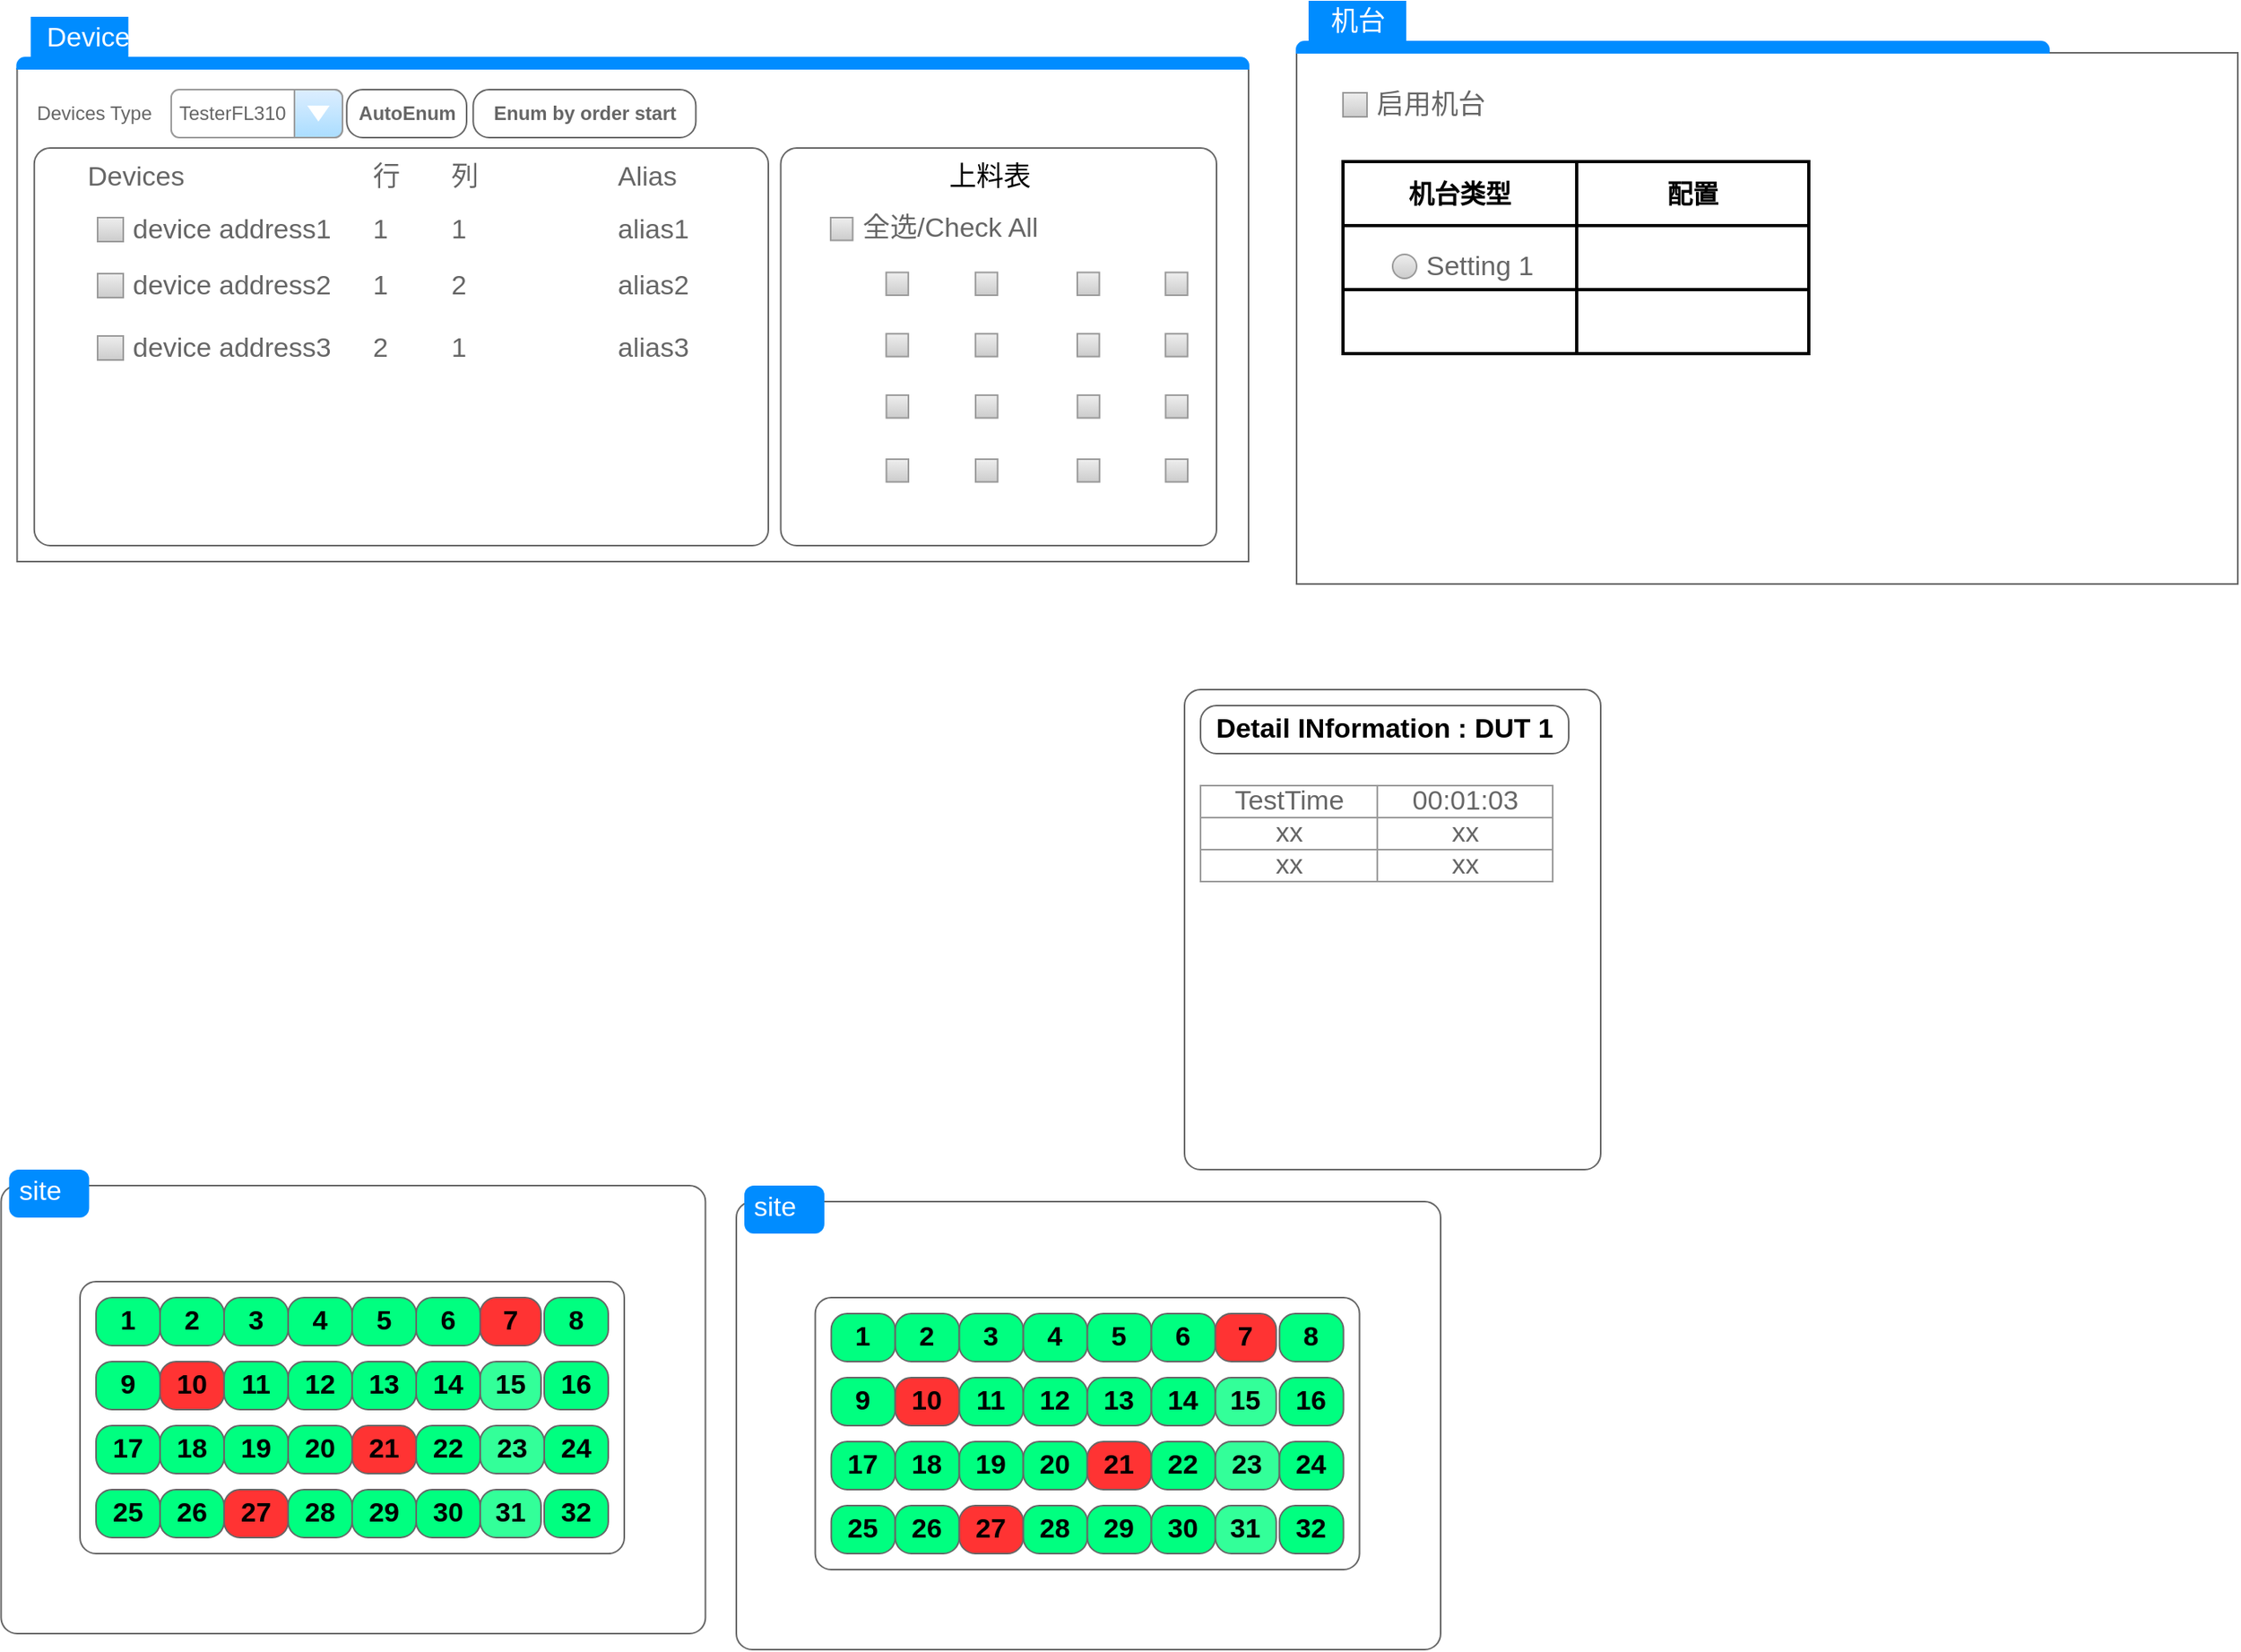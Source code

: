 <mxfile version="20.8.3" type="github">
  <diagram name="Page-1" id="2cc2dc42-3aac-f2a9-1cec-7a8b7cbee084">
    <mxGraphModel dx="1290" dy="599" grid="1" gridSize="10" guides="1" tooltips="1" connect="1" arrows="1" fold="1" page="1" pageScale="1" pageWidth="1100" pageHeight="850" background="#ffffff" math="0" shadow="0">
      <root>
        <mxCell id="0" />
        <mxCell id="1" parent="0" />
        <mxCell id="x5_-DXLLDjEPQp_z6z6p-1" value="" style="strokeWidth=1;shadow=0;dashed=0;align=center;html=1;shape=mxgraph.mockup.containers.marginRect2;rectMarginTop=32;strokeColor=#666666;gradientColor=none;fontSize=17;fontColor=#666666;container=0;" parent="1" vertex="1">
          <mxGeometry x="70.7" y="40" width="769.3" height="340" as="geometry" />
        </mxCell>
        <mxCell id="x5_-DXLLDjEPQp_z6z6p-41" value="" style="shape=mxgraph.mockup.containers.marginRect;rectMarginTop=10;strokeColor=#666666;strokeWidth=1;dashed=0;rounded=1;arcSize=5;recursiveResize=0;labelBorderColor=none;fontSize=17;fontColor=#666666;fillColor=none;movable=1;resizable=1;rotatable=1;deletable=1;editable=1;connectable=1;" parent="1" vertex="1">
          <mxGeometry x="81.4" y="111.5" width="458.6" height="258.5" as="geometry" />
        </mxCell>
        <mxCell id="x5_-DXLLDjEPQp_z6z6p-334" value="" style="shape=mxgraph.mockup.containers.marginRect;rectMarginTop=10;strokeColor=#666666;strokeWidth=1;dashed=0;rounded=1;arcSize=5;recursiveResize=0;shadow=0;fontFamily=Helvetica;fontSize=17;fontColor=#FF3333;fillColor=default;gradientColor=none;html=1;" parent="1" vertex="1">
          <mxGeometry x="800" y="450" width="260" height="310" as="geometry" />
        </mxCell>
        <mxCell id="x5_-DXLLDjEPQp_z6z6p-350" value="Detail INformation : DUT 1" style="strokeWidth=1;shadow=0;dashed=0;align=center;html=1;shape=mxgraph.mockup.buttons.button;strokeColor=#666666;fontColor=#000000;mainText=;buttonStyle=round;fontSize=17;fontStyle=1;fillColor=#FFFFFF;whiteSpace=wrap;fontFamily=Helvetica;" parent="1" vertex="1">
          <mxGeometry x="810" y="470" width="230" height="30" as="geometry" />
        </mxCell>
        <mxCell id="x5_-DXLLDjEPQp_z6z6p-357" value="" style="group" parent="1" vertex="1" connectable="0">
          <mxGeometry x="810" y="520" width="220" height="60" as="geometry" />
        </mxCell>
        <mxCell id="x5_-DXLLDjEPQp_z6z6p-343" value="" style="strokeWidth=1;shadow=0;dashed=0;align=center;html=1;shape=mxgraph.mockup.forms.rrect;rSize=0;strokeColor=#999999;fontFamily=Helvetica;fontSize=17;fontColor=#FF3333;fillColor=default;gradientColor=none;" parent="x5_-DXLLDjEPQp_z6z6p-357" vertex="1">
          <mxGeometry width="220" height="20" as="geometry" />
        </mxCell>
        <mxCell id="x5_-DXLLDjEPQp_z6z6p-344" value="TestTime" style="strokeColor=inherit;fillColor=inherit;gradientColor=inherit;strokeWidth=1;shadow=0;dashed=0;align=center;html=1;shape=mxgraph.mockup.forms.rrect;rSize=0;fontSize=17;fontColor=#666666;fontFamily=Helvetica;" parent="x5_-DXLLDjEPQp_z6z6p-343" vertex="1">
          <mxGeometry width="110.442" height="20" as="geometry" />
        </mxCell>
        <mxCell id="x5_-DXLLDjEPQp_z6z6p-347" value="00:01:03" style="strokeColor=inherit;fillColor=inherit;gradientColor=inherit;strokeWidth=1;shadow=0;dashed=0;align=center;html=1;shape=mxgraph.mockup.forms.rrect;rSize=0;fontSize=17;fontColor=#666666;fontFamily=Helvetica;" parent="x5_-DXLLDjEPQp_z6z6p-343" vertex="1">
          <mxGeometry x="110.442" width="109.558" height="20" as="geometry" />
        </mxCell>
        <mxCell id="x5_-DXLLDjEPQp_z6z6p-351" value="" style="strokeWidth=1;shadow=0;dashed=0;align=center;html=1;shape=mxgraph.mockup.forms.rrect;rSize=0;strokeColor=#999999;fontFamily=Helvetica;fontSize=17;fontColor=#FF3333;fillColor=default;gradientColor=none;" parent="x5_-DXLLDjEPQp_z6z6p-357" vertex="1">
          <mxGeometry y="20" width="220" height="20" as="geometry" />
        </mxCell>
        <mxCell id="x5_-DXLLDjEPQp_z6z6p-352" value="xx" style="strokeColor=inherit;fillColor=inherit;gradientColor=inherit;strokeWidth=1;shadow=0;dashed=0;align=center;html=1;shape=mxgraph.mockup.forms.rrect;rSize=0;fontSize=17;fontColor=#666666;fontFamily=Helvetica;" parent="x5_-DXLLDjEPQp_z6z6p-351" vertex="1">
          <mxGeometry width="110.442" height="20" as="geometry" />
        </mxCell>
        <mxCell id="x5_-DXLLDjEPQp_z6z6p-353" value="xx" style="strokeColor=inherit;fillColor=inherit;gradientColor=inherit;strokeWidth=1;shadow=0;dashed=0;align=center;html=1;shape=mxgraph.mockup.forms.rrect;rSize=0;fontSize=17;fontColor=#666666;fontFamily=Helvetica;" parent="x5_-DXLLDjEPQp_z6z6p-351" vertex="1">
          <mxGeometry x="110.442" width="109.558" height="20" as="geometry" />
        </mxCell>
        <mxCell id="x5_-DXLLDjEPQp_z6z6p-354" value="" style="strokeWidth=1;shadow=0;dashed=0;align=center;html=1;shape=mxgraph.mockup.forms.rrect;rSize=0;strokeColor=#999999;fontFamily=Helvetica;fontSize=17;fontColor=#FF3333;fillColor=default;gradientColor=none;" parent="x5_-DXLLDjEPQp_z6z6p-357" vertex="1">
          <mxGeometry y="40" width="220" height="20" as="geometry" />
        </mxCell>
        <mxCell id="x5_-DXLLDjEPQp_z6z6p-355" value="xx" style="strokeColor=inherit;fillColor=inherit;gradientColor=inherit;strokeWidth=1;shadow=0;dashed=0;align=center;html=1;shape=mxgraph.mockup.forms.rrect;rSize=0;fontSize=17;fontColor=#666666;fontFamily=Helvetica;" parent="x5_-DXLLDjEPQp_z6z6p-354" vertex="1">
          <mxGeometry width="110.442" height="20" as="geometry" />
        </mxCell>
        <mxCell id="x5_-DXLLDjEPQp_z6z6p-356" value="xx" style="strokeColor=inherit;fillColor=inherit;gradientColor=inherit;strokeWidth=1;shadow=0;dashed=0;align=center;html=1;shape=mxgraph.mockup.forms.rrect;rSize=0;fontSize=17;fontColor=#666666;fontFamily=Helvetica;" parent="x5_-DXLLDjEPQp_z6z6p-354" vertex="1">
          <mxGeometry x="110.442" width="109.558" height="20" as="geometry" />
        </mxCell>
        <mxCell id="8nzeH1m5GEqi-B2wLRtN-1" value="" style="shape=mxgraph.mockup.containers.marginRect;rectMarginTop=10;strokeColor=#666666;strokeWidth=1;dashed=0;rounded=1;arcSize=5;recursiveResize=0;shadow=0;fontFamily=Helvetica;fontSize=17;fontColor=#666666;fillColor=default;gradientColor=none;html=1;container=0;" parent="1" vertex="1">
          <mxGeometry x="60.7" y="760" width="440" height="290" as="geometry" />
        </mxCell>
        <mxCell id="8nzeH1m5GEqi-B2wLRtN-2" value="site" style="shape=rect;strokeColor=none;fillColor=#008cff;strokeWidth=1;dashed=0;rounded=1;arcSize=20;fontColor=#ffffff;fontSize=17;spacing=2;spacingTop=-2;align=left;autosize=1;spacingLeft=4;resizeWidth=0;resizeHeight=0;perimeter=none;shadow=0;fontFamily=Helvetica;html=1;" parent="1" vertex="1">
          <mxGeometry x="65.7" y="760" width="50" height="30" as="geometry" />
        </mxCell>
        <mxCell id="8nzeH1m5GEqi-B2wLRtN-71" value="" style="group" parent="1" vertex="1" connectable="0">
          <mxGeometry x="110" y="820" width="340" height="180" as="geometry" />
        </mxCell>
        <mxCell id="8nzeH1m5GEqi-B2wLRtN-14" value="" style="shape=mxgraph.mockup.containers.marginRect;rectMarginTop=10;strokeColor=#666666;strokeWidth=1;dashed=0;rounded=1;arcSize=5;recursiveResize=0;shadow=0;fontFamily=Helvetica;fontSize=17;fontColor=#666666;fillColor=default;gradientColor=none;html=1;" parent="8nzeH1m5GEqi-B2wLRtN-71" vertex="1">
          <mxGeometry width="340" height="180" as="geometry" />
        </mxCell>
        <mxCell id="8nzeH1m5GEqi-B2wLRtN-43" value="" style="group" parent="8nzeH1m5GEqi-B2wLRtN-71" vertex="1" connectable="0">
          <mxGeometry x="10" y="20" width="320" height="30" as="geometry" />
        </mxCell>
        <mxCell id="8nzeH1m5GEqi-B2wLRtN-15" value="1" style="strokeWidth=1;shadow=0;dashed=0;align=center;html=1;shape=mxgraph.mockup.buttons.button;strokeColor=#666666;fontColor=#000000;mainText=;buttonStyle=round;fontSize=17;fontStyle=1;fillColor=#00FF80;whiteSpace=wrap;fontFamily=Helvetica;" parent="8nzeH1m5GEqi-B2wLRtN-43" vertex="1">
          <mxGeometry width="40" height="30" as="geometry" />
        </mxCell>
        <mxCell id="8nzeH1m5GEqi-B2wLRtN-16" value="2" style="strokeWidth=1;shadow=0;dashed=0;align=center;html=1;shape=mxgraph.mockup.buttons.button;strokeColor=#666666;fontColor=#000000;mainText=;buttonStyle=round;fontSize=17;fontStyle=1;fillColor=#00FF80;whiteSpace=wrap;fontFamily=Helvetica;" parent="8nzeH1m5GEqi-B2wLRtN-43" vertex="1">
          <mxGeometry x="40" width="40" height="30" as="geometry" />
        </mxCell>
        <mxCell id="8nzeH1m5GEqi-B2wLRtN-17" value="3" style="strokeWidth=1;shadow=0;dashed=0;align=center;html=1;shape=mxgraph.mockup.buttons.button;strokeColor=#666666;fontColor=#000000;mainText=;buttonStyle=round;fontSize=17;fontStyle=1;fillColor=#00FF80;whiteSpace=wrap;fontFamily=Helvetica;" parent="8nzeH1m5GEqi-B2wLRtN-43" vertex="1">
          <mxGeometry x="80" width="40" height="30" as="geometry" />
        </mxCell>
        <mxCell id="8nzeH1m5GEqi-B2wLRtN-18" value="4" style="strokeWidth=1;shadow=0;dashed=0;align=center;html=1;shape=mxgraph.mockup.buttons.button;strokeColor=#666666;fontColor=#000000;mainText=;buttonStyle=round;fontSize=17;fontStyle=1;fillColor=#00FF80;whiteSpace=wrap;fontFamily=Helvetica;" parent="8nzeH1m5GEqi-B2wLRtN-43" vertex="1">
          <mxGeometry x="120" width="40" height="30" as="geometry" />
        </mxCell>
        <mxCell id="8nzeH1m5GEqi-B2wLRtN-19" value="5" style="strokeWidth=1;shadow=0;dashed=0;align=center;html=1;shape=mxgraph.mockup.buttons.button;strokeColor=#666666;fontColor=#000000;mainText=;buttonStyle=round;fontSize=17;fontStyle=1;fillColor=#00FF80;whiteSpace=wrap;fontFamily=Helvetica;" parent="8nzeH1m5GEqi-B2wLRtN-43" vertex="1">
          <mxGeometry x="160" width="40" height="30" as="geometry" />
        </mxCell>
        <mxCell id="8nzeH1m5GEqi-B2wLRtN-20" value="6" style="strokeWidth=1;shadow=0;dashed=0;align=center;html=1;shape=mxgraph.mockup.buttons.button;strokeColor=#666666;fontColor=#000000;mainText=;buttonStyle=round;fontSize=17;fontStyle=1;fillColor=#00FF80;whiteSpace=wrap;fontFamily=Helvetica;" parent="8nzeH1m5GEqi-B2wLRtN-43" vertex="1">
          <mxGeometry x="200" width="40" height="30" as="geometry" />
        </mxCell>
        <mxCell id="8nzeH1m5GEqi-B2wLRtN-21" value="7" style="strokeWidth=1;shadow=0;dashed=0;align=center;html=1;shape=mxgraph.mockup.buttons.button;strokeColor=#666666;fontColor=#000000;mainText=;buttonStyle=round;fontSize=17;fontStyle=1;fillColor=#FF3333;whiteSpace=wrap;fontFamily=Helvetica;" parent="8nzeH1m5GEqi-B2wLRtN-43" vertex="1">
          <mxGeometry x="240" width="38" height="30" as="geometry" />
        </mxCell>
        <mxCell id="8nzeH1m5GEqi-B2wLRtN-22" value="8" style="strokeWidth=1;shadow=0;dashed=0;align=center;html=1;shape=mxgraph.mockup.buttons.button;strokeColor=#666666;fontColor=#000000;mainText=;buttonStyle=round;fontSize=17;fontStyle=1;fillColor=#00FF80;whiteSpace=wrap;fontFamily=Helvetica;" parent="8nzeH1m5GEqi-B2wLRtN-43" vertex="1">
          <mxGeometry x="280" width="40" height="30" as="geometry" />
        </mxCell>
        <mxCell id="8nzeH1m5GEqi-B2wLRtN-45" value="9" style="strokeWidth=1;shadow=0;dashed=0;align=center;html=1;shape=mxgraph.mockup.buttons.button;strokeColor=#666666;fontColor=#000000;mainText=;buttonStyle=round;fontSize=17;fontStyle=1;fillColor=#00FF80;whiteSpace=wrap;fontFamily=Helvetica;container=0;" parent="8nzeH1m5GEqi-B2wLRtN-71" vertex="1">
          <mxGeometry x="10" y="60" width="40" height="30" as="geometry" />
        </mxCell>
        <mxCell id="8nzeH1m5GEqi-B2wLRtN-46" value="10" style="strokeWidth=1;shadow=0;dashed=0;align=center;html=1;shape=mxgraph.mockup.buttons.button;strokeColor=#666666;fontColor=#000000;mainText=;buttonStyle=round;fontSize=17;fontStyle=1;fillColor=#FF3333;whiteSpace=wrap;fontFamily=Helvetica;container=0;" parent="8nzeH1m5GEqi-B2wLRtN-71" vertex="1">
          <mxGeometry x="50" y="60" width="40" height="30" as="geometry" />
        </mxCell>
        <mxCell id="8nzeH1m5GEqi-B2wLRtN-47" value="11" style="strokeWidth=1;shadow=0;dashed=0;align=center;html=1;shape=mxgraph.mockup.buttons.button;strokeColor=#666666;fontColor=#000000;mainText=;buttonStyle=round;fontSize=17;fontStyle=1;fillColor=#00FF80;whiteSpace=wrap;fontFamily=Helvetica;container=0;" parent="8nzeH1m5GEqi-B2wLRtN-71" vertex="1">
          <mxGeometry x="90" y="60" width="40" height="30" as="geometry" />
        </mxCell>
        <mxCell id="8nzeH1m5GEqi-B2wLRtN-48" value="12" style="strokeWidth=1;shadow=0;dashed=0;align=center;html=1;shape=mxgraph.mockup.buttons.button;strokeColor=#666666;fontColor=#000000;mainText=;buttonStyle=round;fontSize=17;fontStyle=1;fillColor=#00FF80;whiteSpace=wrap;fontFamily=Helvetica;container=0;" parent="8nzeH1m5GEqi-B2wLRtN-71" vertex="1">
          <mxGeometry x="130" y="60" width="40" height="30" as="geometry" />
        </mxCell>
        <mxCell id="8nzeH1m5GEqi-B2wLRtN-49" value="13" style="strokeWidth=1;shadow=0;dashed=0;align=center;html=1;shape=mxgraph.mockup.buttons.button;strokeColor=#666666;fontColor=#000000;mainText=;buttonStyle=round;fontSize=17;fontStyle=1;fillColor=#00FF80;whiteSpace=wrap;fontFamily=Helvetica;container=0;" parent="8nzeH1m5GEqi-B2wLRtN-71" vertex="1">
          <mxGeometry x="170" y="60" width="40" height="30" as="geometry" />
        </mxCell>
        <mxCell id="8nzeH1m5GEqi-B2wLRtN-50" value="14" style="strokeWidth=1;shadow=0;dashed=0;align=center;html=1;shape=mxgraph.mockup.buttons.button;strokeColor=#666666;fontColor=#000000;mainText=;buttonStyle=round;fontSize=17;fontStyle=1;fillColor=#00FF80;whiteSpace=wrap;fontFamily=Helvetica;container=0;" parent="8nzeH1m5GEqi-B2wLRtN-71" vertex="1">
          <mxGeometry x="210" y="60" width="40" height="30" as="geometry" />
        </mxCell>
        <mxCell id="8nzeH1m5GEqi-B2wLRtN-51" value="15" style="strokeWidth=1;shadow=0;dashed=0;align=center;html=1;shape=mxgraph.mockup.buttons.button;strokeColor=#666666;fontColor=#000000;mainText=;buttonStyle=round;fontSize=17;fontStyle=1;fillColor=#33FF99;whiteSpace=wrap;fontFamily=Helvetica;container=0;" parent="8nzeH1m5GEqi-B2wLRtN-71" vertex="1">
          <mxGeometry x="250" y="60" width="38" height="30" as="geometry" />
        </mxCell>
        <mxCell id="8nzeH1m5GEqi-B2wLRtN-52" value="16" style="strokeWidth=1;shadow=0;dashed=0;align=center;html=1;shape=mxgraph.mockup.buttons.button;strokeColor=#666666;fontColor=#000000;mainText=;buttonStyle=round;fontSize=17;fontStyle=1;fillColor=#00FF80;whiteSpace=wrap;fontFamily=Helvetica;container=0;" parent="8nzeH1m5GEqi-B2wLRtN-71" vertex="1">
          <mxGeometry x="290" y="60" width="40" height="30" as="geometry" />
        </mxCell>
        <mxCell id="8nzeH1m5GEqi-B2wLRtN-54" value="17" style="strokeWidth=1;shadow=0;dashed=0;align=center;html=1;shape=mxgraph.mockup.buttons.button;strokeColor=#666666;fontColor=#000000;mainText=;buttonStyle=round;fontSize=17;fontStyle=1;fillColor=#00FF80;whiteSpace=wrap;fontFamily=Helvetica;container=0;" parent="8nzeH1m5GEqi-B2wLRtN-71" vertex="1">
          <mxGeometry x="10" y="100" width="40" height="30" as="geometry" />
        </mxCell>
        <mxCell id="8nzeH1m5GEqi-B2wLRtN-55" value="18" style="strokeWidth=1;shadow=0;dashed=0;align=center;html=1;shape=mxgraph.mockup.buttons.button;strokeColor=#666666;fontColor=#000000;mainText=;buttonStyle=round;fontSize=17;fontStyle=1;fillColor=#00FF80;whiteSpace=wrap;fontFamily=Helvetica;container=0;" parent="8nzeH1m5GEqi-B2wLRtN-71" vertex="1">
          <mxGeometry x="50" y="100" width="40" height="30" as="geometry" />
        </mxCell>
        <mxCell id="8nzeH1m5GEqi-B2wLRtN-56" value="19" style="strokeWidth=1;shadow=0;dashed=0;align=center;html=1;shape=mxgraph.mockup.buttons.button;strokeColor=#666666;fontColor=#000000;mainText=;buttonStyle=round;fontSize=17;fontStyle=1;fillColor=#00FF80;whiteSpace=wrap;fontFamily=Helvetica;container=0;" parent="8nzeH1m5GEqi-B2wLRtN-71" vertex="1">
          <mxGeometry x="90" y="100" width="40" height="30" as="geometry" />
        </mxCell>
        <mxCell id="8nzeH1m5GEqi-B2wLRtN-57" value="20" style="strokeWidth=1;shadow=0;dashed=0;align=center;html=1;shape=mxgraph.mockup.buttons.button;strokeColor=#666666;fontColor=#000000;mainText=;buttonStyle=round;fontSize=17;fontStyle=1;fillColor=#00FF80;whiteSpace=wrap;fontFamily=Helvetica;container=0;" parent="8nzeH1m5GEqi-B2wLRtN-71" vertex="1">
          <mxGeometry x="130" y="100" width="40" height="30" as="geometry" />
        </mxCell>
        <mxCell id="8nzeH1m5GEqi-B2wLRtN-58" value="21" style="strokeWidth=1;shadow=0;dashed=0;align=center;html=1;shape=mxgraph.mockup.buttons.button;strokeColor=#666666;fontColor=#000000;mainText=;buttonStyle=round;fontSize=17;fontStyle=1;fillColor=#FF3333;whiteSpace=wrap;fontFamily=Helvetica;container=0;" parent="8nzeH1m5GEqi-B2wLRtN-71" vertex="1">
          <mxGeometry x="170" y="100" width="40" height="30" as="geometry" />
        </mxCell>
        <mxCell id="8nzeH1m5GEqi-B2wLRtN-59" value="22" style="strokeWidth=1;shadow=0;dashed=0;align=center;html=1;shape=mxgraph.mockup.buttons.button;strokeColor=#666666;fontColor=#000000;mainText=;buttonStyle=round;fontSize=17;fontStyle=1;fillColor=#00FF80;whiteSpace=wrap;fontFamily=Helvetica;container=0;" parent="8nzeH1m5GEqi-B2wLRtN-71" vertex="1">
          <mxGeometry x="210" y="100" width="40" height="30" as="geometry" />
        </mxCell>
        <mxCell id="8nzeH1m5GEqi-B2wLRtN-60" value="23" style="strokeWidth=1;shadow=0;dashed=0;align=center;html=1;shape=mxgraph.mockup.buttons.button;strokeColor=#666666;fontColor=#000000;mainText=;buttonStyle=round;fontSize=17;fontStyle=1;fillColor=#33FF99;whiteSpace=wrap;fontFamily=Helvetica;container=0;" parent="8nzeH1m5GEqi-B2wLRtN-71" vertex="1">
          <mxGeometry x="250" y="100" width="40" height="30" as="geometry" />
        </mxCell>
        <mxCell id="8nzeH1m5GEqi-B2wLRtN-61" value="24" style="strokeWidth=1;shadow=0;dashed=0;align=center;html=1;shape=mxgraph.mockup.buttons.button;strokeColor=#666666;fontColor=#000000;mainText=;buttonStyle=round;fontSize=17;fontStyle=1;fillColor=#00FF80;whiteSpace=wrap;fontFamily=Helvetica;container=0;" parent="8nzeH1m5GEqi-B2wLRtN-71" vertex="1">
          <mxGeometry x="290" y="100" width="40" height="30" as="geometry" />
        </mxCell>
        <mxCell id="8nzeH1m5GEqi-B2wLRtN-63" value="25" style="strokeWidth=1;shadow=0;dashed=0;align=center;html=1;shape=mxgraph.mockup.buttons.button;strokeColor=#666666;fontColor=#000000;mainText=;buttonStyle=round;fontSize=17;fontStyle=1;fillColor=#00FF80;whiteSpace=wrap;fontFamily=Helvetica;container=0;" parent="8nzeH1m5GEqi-B2wLRtN-71" vertex="1">
          <mxGeometry x="10" y="140" width="40" height="30" as="geometry" />
        </mxCell>
        <mxCell id="8nzeH1m5GEqi-B2wLRtN-64" value="26" style="strokeWidth=1;shadow=0;dashed=0;align=center;html=1;shape=mxgraph.mockup.buttons.button;strokeColor=#666666;fontColor=#000000;mainText=;buttonStyle=round;fontSize=17;fontStyle=1;fillColor=#00FF80;whiteSpace=wrap;fontFamily=Helvetica;container=0;" parent="8nzeH1m5GEqi-B2wLRtN-71" vertex="1">
          <mxGeometry x="50" y="140" width="40" height="30" as="geometry" />
        </mxCell>
        <mxCell id="8nzeH1m5GEqi-B2wLRtN-65" value="27" style="strokeWidth=1;shadow=0;dashed=0;align=center;html=1;shape=mxgraph.mockup.buttons.button;strokeColor=#666666;fontColor=#000000;mainText=;buttonStyle=round;fontSize=17;fontStyle=1;fillColor=#FF3333;whiteSpace=wrap;fontFamily=Helvetica;container=0;" parent="8nzeH1m5GEqi-B2wLRtN-71" vertex="1">
          <mxGeometry x="90" y="140" width="40" height="30" as="geometry" />
        </mxCell>
        <mxCell id="8nzeH1m5GEqi-B2wLRtN-66" value="28" style="strokeWidth=1;shadow=0;dashed=0;align=center;html=1;shape=mxgraph.mockup.buttons.button;strokeColor=#666666;fontColor=#000000;mainText=;buttonStyle=round;fontSize=17;fontStyle=1;fillColor=#00FF80;whiteSpace=wrap;fontFamily=Helvetica;container=0;" parent="8nzeH1m5GEqi-B2wLRtN-71" vertex="1">
          <mxGeometry x="130" y="140" width="40" height="30" as="geometry" />
        </mxCell>
        <mxCell id="8nzeH1m5GEqi-B2wLRtN-67" value="29" style="strokeWidth=1;shadow=0;dashed=0;align=center;html=1;shape=mxgraph.mockup.buttons.button;strokeColor=#666666;fontColor=#000000;mainText=;buttonStyle=round;fontSize=17;fontStyle=1;fillColor=#00FF80;whiteSpace=wrap;fontFamily=Helvetica;container=0;" parent="8nzeH1m5GEqi-B2wLRtN-71" vertex="1">
          <mxGeometry x="170" y="140" width="40" height="30" as="geometry" />
        </mxCell>
        <mxCell id="8nzeH1m5GEqi-B2wLRtN-68" value="30" style="strokeWidth=1;shadow=0;dashed=0;align=center;html=1;shape=mxgraph.mockup.buttons.button;strokeColor=#666666;fontColor=#000000;mainText=;buttonStyle=round;fontSize=17;fontStyle=1;fillColor=#00FF80;whiteSpace=wrap;fontFamily=Helvetica;container=0;" parent="8nzeH1m5GEqi-B2wLRtN-71" vertex="1">
          <mxGeometry x="210" y="140" width="40" height="30" as="geometry" />
        </mxCell>
        <mxCell id="8nzeH1m5GEqi-B2wLRtN-69" value="31" style="strokeWidth=1;shadow=0;dashed=0;align=center;html=1;shape=mxgraph.mockup.buttons.button;strokeColor=#666666;fontColor=#000000;mainText=;buttonStyle=round;fontSize=17;fontStyle=1;fillColor=#33FF99;whiteSpace=wrap;fontFamily=Helvetica;container=0;" parent="8nzeH1m5GEqi-B2wLRtN-71" vertex="1">
          <mxGeometry x="250" y="140" width="38" height="30" as="geometry" />
        </mxCell>
        <mxCell id="8nzeH1m5GEqi-B2wLRtN-70" value="32" style="strokeWidth=1;shadow=0;dashed=0;align=center;html=1;shape=mxgraph.mockup.buttons.button;strokeColor=#666666;fontColor=#000000;mainText=;buttonStyle=round;fontSize=17;fontStyle=1;fillColor=#00FF80;whiteSpace=wrap;fontFamily=Helvetica;container=0;" parent="8nzeH1m5GEqi-B2wLRtN-71" vertex="1">
          <mxGeometry x="290" y="140" width="40" height="30" as="geometry" />
        </mxCell>
        <mxCell id="x5_-DXLLDjEPQp_z6z6p-68" value="全选/Check All" style="strokeWidth=1;shadow=0;dashed=0;align=center;html=1;shape=mxgraph.mockup.forms.rrect;rSize=0;fillColor=#eeeeee;strokeColor=#999999;gradientColor=#cccccc;align=left;spacingLeft=4;fontSize=17;fontColor=#666666;labelPosition=right;fontFamily=Helvetica;" parent="1" vertex="1">
          <mxGeometry x="578.935" y="165" width="13.774" height="14.25" as="geometry" />
        </mxCell>
        <mxCell id="x5_-DXLLDjEPQp_z6z6p-3" value="Devices" style="strokeWidth=1;shadow=0;dashed=0;align=center;html=1;shape=mxgraph.mockup.containers.rrect;rSize=0;fontSize=17;fontColor=#ffffff;strokeColor=#008cff;fillColor=#008cff;" parent="1" vertex="1">
          <mxGeometry x="79.7" y="40" width="60" height="25" as="geometry">
            <mxPoint x="9" as="offset" />
          </mxGeometry>
        </mxCell>
        <mxCell id="x5_-DXLLDjEPQp_z6z6p-5" value="" style="strokeWidth=1;shadow=0;dashed=0;align=center;html=1;shape=mxgraph.mockup.containers.topButton;rSize=5;strokeColor=#008cff;fillColor=#008cff;gradientColor=none;resizeWidth=1;movable=0;deletable=1;" parent="1" vertex="1">
          <mxGeometry x="70.7" y="65" width="769.3" height="7" as="geometry">
            <mxPoint y="25" as="offset" />
          </mxGeometry>
        </mxCell>
        <mxCell id="x5_-DXLLDjEPQp_z6z6p-13" value="device address1" style="strokeWidth=1;shadow=0;dashed=0;align=center;html=1;shape=mxgraph.mockup.forms.rrect;rSize=0;fillColor=#eeeeee;strokeColor=#999999;gradientColor=#cccccc;align=left;spacingLeft=4;fontSize=17;fontColor=#666666;labelPosition=right;" parent="1" vertex="1">
          <mxGeometry x="120.974" y="165" width="16.045" height="15" as="geometry" />
        </mxCell>
        <mxCell id="x5_-DXLLDjEPQp_z6z6p-24" value="Devices" style="text;html=1;strokeColor=none;fillColor=none;align=center;verticalAlign=middle;whiteSpace=wrap;rounded=0;labelBorderColor=none;fontSize=17;fontColor=#666666;" parent="1" vertex="1">
          <mxGeometry x="113.486" y="125" width="64.179" height="30" as="geometry" />
        </mxCell>
        <mxCell id="x5_-DXLLDjEPQp_z6z6p-25" value="Alias" style="text;html=1;strokeColor=none;fillColor=none;align=left;verticalAlign=middle;rounded=0;fontSize=17;fontColor=#666666;" parent="1" vertex="1">
          <mxGeometry x="443.904" y="125" width="64.179" height="30" as="geometry" />
        </mxCell>
        <mxCell id="x5_-DXLLDjEPQp_z6z6p-26" value="alias1" style="text;html=1;strokeColor=none;fillColor=none;align=left;verticalAlign=middle;rounded=0;fontSize=17;fontColor=#666666;" parent="1" vertex="1">
          <mxGeometry x="443.904" y="157.5" width="64.179" height="30" as="geometry" />
        </mxCell>
        <mxCell id="x5_-DXLLDjEPQp_z6z6p-27" value="device address2" style="strokeWidth=1;shadow=0;dashed=0;align=center;html=1;shape=mxgraph.mockup.forms.rrect;rSize=0;fillColor=#eeeeee;strokeColor=#999999;gradientColor=#cccccc;align=left;spacingLeft=4;fontSize=17;fontColor=#666666;labelPosition=right;" parent="1" vertex="1">
          <mxGeometry x="120.974" y="200" width="16.045" height="15" as="geometry" />
        </mxCell>
        <mxCell id="x5_-DXLLDjEPQp_z6z6p-28" value="alias2" style="text;html=1;strokeColor=none;fillColor=none;align=left;verticalAlign=middle;rounded=0;fontSize=17;fontColor=#666666;" parent="1" vertex="1">
          <mxGeometry x="443.904" y="192.5" width="64.179" height="30" as="geometry" />
        </mxCell>
        <mxCell id="x5_-DXLLDjEPQp_z6z6p-29" value="device address3" style="strokeWidth=1;shadow=0;dashed=0;align=center;html=1;shape=mxgraph.mockup.forms.rrect;rSize=0;fillColor=#eeeeee;strokeColor=#999999;gradientColor=#cccccc;align=left;spacingLeft=4;fontSize=17;fontColor=#666666;labelPosition=right;" parent="1" vertex="1">
          <mxGeometry x="120.974" y="239" width="16.045" height="15" as="geometry" />
        </mxCell>
        <mxCell id="x5_-DXLLDjEPQp_z6z6p-30" value="alias3" style="text;html=1;strokeColor=none;fillColor=none;align=left;verticalAlign=middle;rounded=0;fontSize=17;fontColor=#666666;" parent="1" vertex="1">
          <mxGeometry x="443.904" y="231.5" width="64.179" height="30" as="geometry" />
        </mxCell>
        <mxCell id="x5_-DXLLDjEPQp_z6z6p-43" value="TesterFL310" style="strokeWidth=1;shadow=0;dashed=0;align=center;html=1;shape=mxgraph.mockup.forms.comboBox;strokeColor=#999999;fillColor=#ddeeff;align=left;fillColor2=#aaddff;mainText=;fontColor=#666666;fontSize=12;spacingLeft=3;labelBorderColor=none;" parent="1" vertex="1">
          <mxGeometry x="166.969" y="85" width="106.965" height="30" as="geometry" />
        </mxCell>
        <mxCell id="x5_-DXLLDjEPQp_z6z6p-44" value="AutoEnum" style="strokeWidth=1;shadow=0;dashed=0;align=center;html=1;shape=mxgraph.mockup.buttons.button;strokeColor=#666666;fontColor=#666666;mainText=;buttonStyle=round;fontSize=12;fontStyle=1;fillColor=#FFFFFF;whiteSpace=wrap;labelBorderColor=none;" parent="1" vertex="1">
          <mxGeometry x="276.63" y="85" width="74.876" height="30" as="geometry" />
        </mxCell>
        <mxCell id="x5_-DXLLDjEPQp_z6z6p-46" value="Enum by order start" style="strokeWidth=1;shadow=0;dashed=0;align=center;html=1;shape=mxgraph.mockup.buttons.button;strokeColor=#666666;fontColor=#666666;mainText=;buttonStyle=round;fontSize=12;fontStyle=1;fillColor=#FFFFFF;whiteSpace=wrap;labelBorderColor=none;" parent="1" vertex="1">
          <mxGeometry x="355.645" y="85" width="139.055" height="30" as="geometry" />
        </mxCell>
        <mxCell id="x5_-DXLLDjEPQp_z6z6p-39" value="Devices Type" style="text;html=1;strokeColor=none;fillColor=none;align=center;verticalAlign=middle;whiteSpace=wrap;rounded=0;labelBorderColor=none;fontSize=12;fontColor=#666666;" parent="1" vertex="1">
          <mxGeometry x="60.003" y="85" width="117.662" height="30" as="geometry" />
        </mxCell>
        <mxCell id="8nzeH1m5GEqi-B2wLRtN-76" value="" style="shape=mxgraph.mockup.containers.marginRect;rectMarginTop=10;strokeColor=#666666;strokeWidth=1;dashed=0;rounded=1;arcSize=5;recursiveResize=0;labelBorderColor=none;fontSize=17;fontColor=#666666;fillColor=none;" parent="1" vertex="1">
          <mxGeometry x="547.75" y="111.5" width="272.25" height="258.5" as="geometry" />
        </mxCell>
        <mxCell id="8nzeH1m5GEqi-B2wLRtN-78" value="上料表" style="text;html=1;align=center;verticalAlign=middle;resizable=0;points=[];autosize=1;strokeColor=none;fillColor=none;fontSize=17;" parent="1" vertex="1">
          <mxGeometry x="643" y="125" width="70" height="30" as="geometry" />
        </mxCell>
        <mxCell id="8nzeH1m5GEqi-B2wLRtN-80" value="" style="group" parent="1" vertex="1" connectable="0">
          <mxGeometry x="613.633" y="237.6" width="188.241" height="14.25" as="geometry" />
        </mxCell>
        <mxCell id="8nzeH1m5GEqi-B2wLRtN-81" value="" style="strokeWidth=1;shadow=0;dashed=0;align=center;html=1;shape=mxgraph.mockup.forms.rrect;rSize=0;fillColor=#eeeeee;strokeColor=#999999;gradientColor=#cccccc;align=left;spacingLeft=4;fontSize=17;fontColor=#666666;labelPosition=right;fontFamily=Helvetica;" parent="8nzeH1m5GEqi-B2wLRtN-80" vertex="1">
          <mxGeometry width="13.774" height="14.25" as="geometry" />
        </mxCell>
        <mxCell id="8nzeH1m5GEqi-B2wLRtN-82" value="" style="strokeWidth=1;shadow=0;dashed=0;align=center;html=1;shape=mxgraph.mockup.forms.rrect;rSize=0;fillColor=#eeeeee;strokeColor=#999999;gradientColor=#cccccc;align=left;spacingLeft=4;fontSize=17;fontColor=#666666;labelPosition=right;fontFamily=Helvetica;" parent="8nzeH1m5GEqi-B2wLRtN-80" vertex="1">
          <mxGeometry x="55.738" width="13.774" height="14.25" as="geometry" />
        </mxCell>
        <mxCell id="8nzeH1m5GEqi-B2wLRtN-83" value="" style="strokeWidth=1;shadow=0;dashed=0;align=center;html=1;shape=mxgraph.mockup.forms.rrect;rSize=0;fillColor=#eeeeee;strokeColor=#999999;gradientColor=#cccccc;align=left;spacingLeft=4;fontSize=17;fontColor=#666666;labelPosition=right;fontFamily=Helvetica;" parent="8nzeH1m5GEqi-B2wLRtN-80" vertex="1">
          <mxGeometry x="119.373" width="13.774" height="14.25" as="geometry" />
        </mxCell>
        <mxCell id="8nzeH1m5GEqi-B2wLRtN-84" value="" style="strokeWidth=1;shadow=0;dashed=0;align=center;html=1;shape=mxgraph.mockup.forms.rrect;rSize=0;fillColor=#eeeeee;strokeColor=#999999;gradientColor=#cccccc;align=left;spacingLeft=4;fontSize=17;fontColor=#666666;labelPosition=right;fontFamily=Helvetica;" parent="8nzeH1m5GEqi-B2wLRtN-80" vertex="1">
          <mxGeometry x="174.468" width="13.774" height="14.25" as="geometry" />
        </mxCell>
        <mxCell id="8nzeH1m5GEqi-B2wLRtN-85" value="" style="group" parent="1" vertex="1" connectable="0">
          <mxGeometry x="613.743" y="275.97" width="188.241" height="14.25" as="geometry" />
        </mxCell>
        <mxCell id="8nzeH1m5GEqi-B2wLRtN-86" value="" style="strokeWidth=1;shadow=0;dashed=0;align=center;html=1;shape=mxgraph.mockup.forms.rrect;rSize=0;fillColor=#eeeeee;strokeColor=#999999;gradientColor=#cccccc;align=left;spacingLeft=4;fontSize=17;fontColor=#666666;labelPosition=right;fontFamily=Helvetica;" parent="8nzeH1m5GEqi-B2wLRtN-85" vertex="1">
          <mxGeometry width="13.774" height="14.25" as="geometry" />
        </mxCell>
        <mxCell id="8nzeH1m5GEqi-B2wLRtN-87" value="" style="strokeWidth=1;shadow=0;dashed=0;align=center;html=1;shape=mxgraph.mockup.forms.rrect;rSize=0;fillColor=#eeeeee;strokeColor=#999999;gradientColor=#cccccc;align=left;spacingLeft=4;fontSize=17;fontColor=#666666;labelPosition=right;fontFamily=Helvetica;" parent="8nzeH1m5GEqi-B2wLRtN-85" vertex="1">
          <mxGeometry x="55.738" width="13.774" height="14.25" as="geometry" />
        </mxCell>
        <mxCell id="8nzeH1m5GEqi-B2wLRtN-88" value="" style="strokeWidth=1;shadow=0;dashed=0;align=center;html=1;shape=mxgraph.mockup.forms.rrect;rSize=0;fillColor=#eeeeee;strokeColor=#999999;gradientColor=#cccccc;align=left;spacingLeft=4;fontSize=17;fontColor=#666666;labelPosition=right;fontFamily=Helvetica;" parent="8nzeH1m5GEqi-B2wLRtN-85" vertex="1">
          <mxGeometry x="119.373" width="13.774" height="14.25" as="geometry" />
        </mxCell>
        <mxCell id="8nzeH1m5GEqi-B2wLRtN-89" value="" style="strokeWidth=1;shadow=0;dashed=0;align=center;html=1;shape=mxgraph.mockup.forms.rrect;rSize=0;fillColor=#eeeeee;strokeColor=#999999;gradientColor=#cccccc;align=left;spacingLeft=4;fontSize=17;fontColor=#666666;labelPosition=right;fontFamily=Helvetica;" parent="8nzeH1m5GEqi-B2wLRtN-85" vertex="1">
          <mxGeometry x="174.468" width="13.774" height="14.25" as="geometry" />
        </mxCell>
        <mxCell id="8nzeH1m5GEqi-B2wLRtN-90" value="" style="group" parent="1" vertex="1" connectable="0">
          <mxGeometry x="613.743" y="315.97" width="188.241" height="14.25" as="geometry" />
        </mxCell>
        <mxCell id="8nzeH1m5GEqi-B2wLRtN-91" value="" style="strokeWidth=1;shadow=0;dashed=0;align=center;html=1;shape=mxgraph.mockup.forms.rrect;rSize=0;fillColor=#eeeeee;strokeColor=#999999;gradientColor=#cccccc;align=left;spacingLeft=4;fontSize=17;fontColor=#666666;labelPosition=right;fontFamily=Helvetica;" parent="8nzeH1m5GEqi-B2wLRtN-90" vertex="1">
          <mxGeometry width="13.774" height="14.25" as="geometry" />
        </mxCell>
        <mxCell id="8nzeH1m5GEqi-B2wLRtN-92" value="" style="strokeWidth=1;shadow=0;dashed=0;align=center;html=1;shape=mxgraph.mockup.forms.rrect;rSize=0;fillColor=#eeeeee;strokeColor=#999999;gradientColor=#cccccc;align=left;spacingLeft=4;fontSize=17;fontColor=#666666;labelPosition=right;fontFamily=Helvetica;" parent="8nzeH1m5GEqi-B2wLRtN-90" vertex="1">
          <mxGeometry x="55.738" width="13.774" height="14.25" as="geometry" />
        </mxCell>
        <mxCell id="8nzeH1m5GEqi-B2wLRtN-93" value="" style="strokeWidth=1;shadow=0;dashed=0;align=center;html=1;shape=mxgraph.mockup.forms.rrect;rSize=0;fillColor=#eeeeee;strokeColor=#999999;gradientColor=#cccccc;align=left;spacingLeft=4;fontSize=17;fontColor=#666666;labelPosition=right;fontFamily=Helvetica;" parent="8nzeH1m5GEqi-B2wLRtN-90" vertex="1">
          <mxGeometry x="119.373" width="13.774" height="14.25" as="geometry" />
        </mxCell>
        <mxCell id="8nzeH1m5GEqi-B2wLRtN-94" value="" style="strokeWidth=1;shadow=0;dashed=0;align=center;html=1;shape=mxgraph.mockup.forms.rrect;rSize=0;fillColor=#eeeeee;strokeColor=#999999;gradientColor=#cccccc;align=left;spacingLeft=4;fontSize=17;fontColor=#666666;labelPosition=right;fontFamily=Helvetica;" parent="8nzeH1m5GEqi-B2wLRtN-90" vertex="1">
          <mxGeometry x="174.468" width="13.774" height="14.25" as="geometry" />
        </mxCell>
        <mxCell id="8nzeH1m5GEqi-B2wLRtN-95" value="" style="group" parent="1" vertex="1" connectable="0">
          <mxGeometry x="613.633" y="199.25" width="188.241" height="14.25" as="geometry" />
        </mxCell>
        <mxCell id="8nzeH1m5GEqi-B2wLRtN-96" value="" style="strokeWidth=1;shadow=0;dashed=0;align=center;html=1;shape=mxgraph.mockup.forms.rrect;rSize=0;fillColor=#eeeeee;strokeColor=#999999;gradientColor=#cccccc;align=left;spacingLeft=4;fontSize=17;fontColor=#666666;labelPosition=right;fontFamily=Helvetica;" parent="8nzeH1m5GEqi-B2wLRtN-95" vertex="1">
          <mxGeometry width="13.774" height="14.25" as="geometry" />
        </mxCell>
        <mxCell id="8nzeH1m5GEqi-B2wLRtN-97" value="" style="strokeWidth=1;shadow=0;dashed=0;align=center;html=1;shape=mxgraph.mockup.forms.rrect;rSize=0;fillColor=#eeeeee;strokeColor=#999999;gradientColor=#cccccc;align=left;spacingLeft=4;fontSize=17;fontColor=#666666;labelPosition=right;fontFamily=Helvetica;" parent="8nzeH1m5GEqi-B2wLRtN-95" vertex="1">
          <mxGeometry x="55.738" width="13.774" height="14.25" as="geometry" />
        </mxCell>
        <mxCell id="8nzeH1m5GEqi-B2wLRtN-98" value="" style="strokeWidth=1;shadow=0;dashed=0;align=center;html=1;shape=mxgraph.mockup.forms.rrect;rSize=0;fillColor=#eeeeee;strokeColor=#999999;gradientColor=#cccccc;align=left;spacingLeft=4;fontSize=17;fontColor=#666666;labelPosition=right;fontFamily=Helvetica;" parent="8nzeH1m5GEqi-B2wLRtN-95" vertex="1">
          <mxGeometry x="119.373" width="13.774" height="14.25" as="geometry" />
        </mxCell>
        <mxCell id="8nzeH1m5GEqi-B2wLRtN-99" value="" style="strokeWidth=1;shadow=0;dashed=0;align=center;html=1;shape=mxgraph.mockup.forms.rrect;rSize=0;fillColor=#eeeeee;strokeColor=#999999;gradientColor=#cccccc;align=left;spacingLeft=4;fontSize=17;fontColor=#666666;labelPosition=right;fontFamily=Helvetica;" parent="8nzeH1m5GEqi-B2wLRtN-95" vertex="1">
          <mxGeometry x="174.468" width="13.774" height="14.25" as="geometry" />
        </mxCell>
        <mxCell id="8nzeH1m5GEqi-B2wLRtN-105" value="行" style="text;html=1;strokeColor=none;fillColor=none;align=left;verticalAlign=middle;rounded=0;fontSize=17;fontColor=#666666;" parent="1" vertex="1">
          <mxGeometry x="291.464" y="125" width="64.179" height="30" as="geometry" />
        </mxCell>
        <mxCell id="8nzeH1m5GEqi-B2wLRtN-106" value="1" style="text;html=1;strokeColor=none;fillColor=none;align=left;verticalAlign=middle;rounded=0;fontSize=17;fontColor=#666666;" parent="1" vertex="1">
          <mxGeometry x="291.464" y="157.5" width="64.179" height="30" as="geometry" />
        </mxCell>
        <mxCell id="8nzeH1m5GEqi-B2wLRtN-107" value="1" style="text;html=1;strokeColor=none;fillColor=none;align=left;verticalAlign=middle;rounded=0;fontSize=17;fontColor=#666666;" parent="1" vertex="1">
          <mxGeometry x="291.464" y="192.5" width="64.179" height="30" as="geometry" />
        </mxCell>
        <mxCell id="8nzeH1m5GEqi-B2wLRtN-108" value="2" style="text;html=1;strokeColor=none;fillColor=none;align=left;verticalAlign=middle;rounded=0;fontSize=17;fontColor=#666666;" parent="1" vertex="1">
          <mxGeometry x="291.464" y="231.5" width="64.179" height="30" as="geometry" />
        </mxCell>
        <mxCell id="8nzeH1m5GEqi-B2wLRtN-109" value="列" style="text;html=1;strokeColor=none;fillColor=none;align=left;verticalAlign=middle;rounded=0;fontSize=17;fontColor=#666666;" parent="1" vertex="1">
          <mxGeometry x="340.004" y="125" width="64.179" height="30" as="geometry" />
        </mxCell>
        <mxCell id="8nzeH1m5GEqi-B2wLRtN-110" value="1" style="text;html=1;strokeColor=none;fillColor=none;align=left;verticalAlign=middle;rounded=0;fontSize=17;fontColor=#666666;" parent="1" vertex="1">
          <mxGeometry x="340.004" y="157.5" width="64.179" height="30" as="geometry" />
        </mxCell>
        <mxCell id="8nzeH1m5GEqi-B2wLRtN-111" value="2" style="text;html=1;strokeColor=none;fillColor=none;align=left;verticalAlign=middle;rounded=0;fontSize=17;fontColor=#666666;" parent="1" vertex="1">
          <mxGeometry x="340.004" y="192.5" width="64.179" height="30" as="geometry" />
        </mxCell>
        <mxCell id="8nzeH1m5GEqi-B2wLRtN-112" value="1" style="text;html=1;strokeColor=none;fillColor=none;align=left;verticalAlign=middle;rounded=0;fontSize=17;fontColor=#666666;" parent="1" vertex="1">
          <mxGeometry x="340.004" y="231.5" width="64.179" height="30" as="geometry" />
        </mxCell>
        <mxCell id="8nzeH1m5GEqi-B2wLRtN-114" value="" style="shape=mxgraph.mockup.containers.marginRect;rectMarginTop=10;strokeColor=#666666;strokeWidth=1;dashed=0;rounded=1;arcSize=5;recursiveResize=0;shadow=0;fontFamily=Helvetica;fontSize=17;fontColor=#666666;fillColor=default;gradientColor=none;html=1;container=0;" parent="1" vertex="1">
          <mxGeometry x="520" y="770" width="440" height="290" as="geometry" />
        </mxCell>
        <mxCell id="8nzeH1m5GEqi-B2wLRtN-115" value="site" style="shape=rect;strokeColor=none;fillColor=#008cff;strokeWidth=1;dashed=0;rounded=1;arcSize=20;fontColor=#ffffff;fontSize=17;spacing=2;spacingTop=-2;align=left;autosize=1;spacingLeft=4;resizeWidth=0;resizeHeight=0;perimeter=none;shadow=0;fontFamily=Helvetica;html=1;" parent="1" vertex="1">
          <mxGeometry x="525" y="770" width="50" height="30" as="geometry" />
        </mxCell>
        <mxCell id="8nzeH1m5GEqi-B2wLRtN-116" value="" style="group" parent="1" vertex="1" connectable="0">
          <mxGeometry x="569.3" y="830" width="340" height="180" as="geometry" />
        </mxCell>
        <mxCell id="8nzeH1m5GEqi-B2wLRtN-117" value="" style="shape=mxgraph.mockup.containers.marginRect;rectMarginTop=10;strokeColor=#666666;strokeWidth=1;dashed=0;rounded=1;arcSize=5;recursiveResize=0;shadow=0;fontFamily=Helvetica;fontSize=17;fontColor=#666666;fillColor=default;gradientColor=none;html=1;" parent="8nzeH1m5GEqi-B2wLRtN-116" vertex="1">
          <mxGeometry width="340" height="180" as="geometry" />
        </mxCell>
        <mxCell id="8nzeH1m5GEqi-B2wLRtN-118" value="" style="group" parent="8nzeH1m5GEqi-B2wLRtN-116" vertex="1" connectable="0">
          <mxGeometry x="10" y="20" width="320" height="30" as="geometry" />
        </mxCell>
        <mxCell id="8nzeH1m5GEqi-B2wLRtN-119" value="1" style="strokeWidth=1;shadow=0;dashed=0;align=center;html=1;shape=mxgraph.mockup.buttons.button;strokeColor=#666666;fontColor=#000000;mainText=;buttonStyle=round;fontSize=17;fontStyle=1;fillColor=#00FF80;whiteSpace=wrap;fontFamily=Helvetica;" parent="8nzeH1m5GEqi-B2wLRtN-118" vertex="1">
          <mxGeometry width="40" height="30" as="geometry" />
        </mxCell>
        <mxCell id="8nzeH1m5GEqi-B2wLRtN-120" value="2" style="strokeWidth=1;shadow=0;dashed=0;align=center;html=1;shape=mxgraph.mockup.buttons.button;strokeColor=#666666;fontColor=#000000;mainText=;buttonStyle=round;fontSize=17;fontStyle=1;fillColor=#00FF80;whiteSpace=wrap;fontFamily=Helvetica;" parent="8nzeH1m5GEqi-B2wLRtN-118" vertex="1">
          <mxGeometry x="40" width="40" height="30" as="geometry" />
        </mxCell>
        <mxCell id="8nzeH1m5GEqi-B2wLRtN-121" value="3" style="strokeWidth=1;shadow=0;dashed=0;align=center;html=1;shape=mxgraph.mockup.buttons.button;strokeColor=#666666;fontColor=#000000;mainText=;buttonStyle=round;fontSize=17;fontStyle=1;fillColor=#00FF80;whiteSpace=wrap;fontFamily=Helvetica;" parent="8nzeH1m5GEqi-B2wLRtN-118" vertex="1">
          <mxGeometry x="80" width="40" height="30" as="geometry" />
        </mxCell>
        <mxCell id="8nzeH1m5GEqi-B2wLRtN-122" value="4" style="strokeWidth=1;shadow=0;dashed=0;align=center;html=1;shape=mxgraph.mockup.buttons.button;strokeColor=#666666;fontColor=#000000;mainText=;buttonStyle=round;fontSize=17;fontStyle=1;fillColor=#00FF80;whiteSpace=wrap;fontFamily=Helvetica;" parent="8nzeH1m5GEqi-B2wLRtN-118" vertex="1">
          <mxGeometry x="120" width="40" height="30" as="geometry" />
        </mxCell>
        <mxCell id="8nzeH1m5GEqi-B2wLRtN-123" value="5" style="strokeWidth=1;shadow=0;dashed=0;align=center;html=1;shape=mxgraph.mockup.buttons.button;strokeColor=#666666;fontColor=#000000;mainText=;buttonStyle=round;fontSize=17;fontStyle=1;fillColor=#00FF80;whiteSpace=wrap;fontFamily=Helvetica;" parent="8nzeH1m5GEqi-B2wLRtN-118" vertex="1">
          <mxGeometry x="160" width="40" height="30" as="geometry" />
        </mxCell>
        <mxCell id="8nzeH1m5GEqi-B2wLRtN-124" value="6" style="strokeWidth=1;shadow=0;dashed=0;align=center;html=1;shape=mxgraph.mockup.buttons.button;strokeColor=#666666;fontColor=#000000;mainText=;buttonStyle=round;fontSize=17;fontStyle=1;fillColor=#00FF80;whiteSpace=wrap;fontFamily=Helvetica;" parent="8nzeH1m5GEqi-B2wLRtN-118" vertex="1">
          <mxGeometry x="200" width="40" height="30" as="geometry" />
        </mxCell>
        <mxCell id="8nzeH1m5GEqi-B2wLRtN-125" value="7" style="strokeWidth=1;shadow=0;dashed=0;align=center;html=1;shape=mxgraph.mockup.buttons.button;strokeColor=#666666;fontColor=#000000;mainText=;buttonStyle=round;fontSize=17;fontStyle=1;fillColor=#FF3333;whiteSpace=wrap;fontFamily=Helvetica;" parent="8nzeH1m5GEqi-B2wLRtN-118" vertex="1">
          <mxGeometry x="240" width="38" height="30" as="geometry" />
        </mxCell>
        <mxCell id="8nzeH1m5GEqi-B2wLRtN-126" value="8" style="strokeWidth=1;shadow=0;dashed=0;align=center;html=1;shape=mxgraph.mockup.buttons.button;strokeColor=#666666;fontColor=#000000;mainText=;buttonStyle=round;fontSize=17;fontStyle=1;fillColor=#00FF80;whiteSpace=wrap;fontFamily=Helvetica;" parent="8nzeH1m5GEqi-B2wLRtN-118" vertex="1">
          <mxGeometry x="280" width="40" height="30" as="geometry" />
        </mxCell>
        <mxCell id="8nzeH1m5GEqi-B2wLRtN-127" value="9" style="strokeWidth=1;shadow=0;dashed=0;align=center;html=1;shape=mxgraph.mockup.buttons.button;strokeColor=#666666;fontColor=#000000;mainText=;buttonStyle=round;fontSize=17;fontStyle=1;fillColor=#00FF80;whiteSpace=wrap;fontFamily=Helvetica;container=0;" parent="8nzeH1m5GEqi-B2wLRtN-116" vertex="1">
          <mxGeometry x="10" y="60" width="40" height="30" as="geometry" />
        </mxCell>
        <mxCell id="8nzeH1m5GEqi-B2wLRtN-128" value="10" style="strokeWidth=1;shadow=0;dashed=0;align=center;html=1;shape=mxgraph.mockup.buttons.button;strokeColor=#666666;fontColor=#000000;mainText=;buttonStyle=round;fontSize=17;fontStyle=1;fillColor=#FF3333;whiteSpace=wrap;fontFamily=Helvetica;container=0;" parent="8nzeH1m5GEqi-B2wLRtN-116" vertex="1">
          <mxGeometry x="50" y="60" width="40" height="30" as="geometry" />
        </mxCell>
        <mxCell id="8nzeH1m5GEqi-B2wLRtN-129" value="11" style="strokeWidth=1;shadow=0;dashed=0;align=center;html=1;shape=mxgraph.mockup.buttons.button;strokeColor=#666666;fontColor=#000000;mainText=;buttonStyle=round;fontSize=17;fontStyle=1;fillColor=#00FF80;whiteSpace=wrap;fontFamily=Helvetica;container=0;" parent="8nzeH1m5GEqi-B2wLRtN-116" vertex="1">
          <mxGeometry x="90" y="60" width="40" height="30" as="geometry" />
        </mxCell>
        <mxCell id="8nzeH1m5GEqi-B2wLRtN-130" value="12" style="strokeWidth=1;shadow=0;dashed=0;align=center;html=1;shape=mxgraph.mockup.buttons.button;strokeColor=#666666;fontColor=#000000;mainText=;buttonStyle=round;fontSize=17;fontStyle=1;fillColor=#00FF80;whiteSpace=wrap;fontFamily=Helvetica;container=0;" parent="8nzeH1m5GEqi-B2wLRtN-116" vertex="1">
          <mxGeometry x="130" y="60" width="40" height="30" as="geometry" />
        </mxCell>
        <mxCell id="8nzeH1m5GEqi-B2wLRtN-131" value="13" style="strokeWidth=1;shadow=0;dashed=0;align=center;html=1;shape=mxgraph.mockup.buttons.button;strokeColor=#666666;fontColor=#000000;mainText=;buttonStyle=round;fontSize=17;fontStyle=1;fillColor=#00FF80;whiteSpace=wrap;fontFamily=Helvetica;container=0;" parent="8nzeH1m5GEqi-B2wLRtN-116" vertex="1">
          <mxGeometry x="170" y="60" width="40" height="30" as="geometry" />
        </mxCell>
        <mxCell id="8nzeH1m5GEqi-B2wLRtN-132" value="14" style="strokeWidth=1;shadow=0;dashed=0;align=center;html=1;shape=mxgraph.mockup.buttons.button;strokeColor=#666666;fontColor=#000000;mainText=;buttonStyle=round;fontSize=17;fontStyle=1;fillColor=#00FF80;whiteSpace=wrap;fontFamily=Helvetica;container=0;" parent="8nzeH1m5GEqi-B2wLRtN-116" vertex="1">
          <mxGeometry x="210" y="60" width="40" height="30" as="geometry" />
        </mxCell>
        <mxCell id="8nzeH1m5GEqi-B2wLRtN-133" value="15" style="strokeWidth=1;shadow=0;dashed=0;align=center;html=1;shape=mxgraph.mockup.buttons.button;strokeColor=#666666;fontColor=#000000;mainText=;buttonStyle=round;fontSize=17;fontStyle=1;fillColor=#33FF99;whiteSpace=wrap;fontFamily=Helvetica;container=0;" parent="8nzeH1m5GEqi-B2wLRtN-116" vertex="1">
          <mxGeometry x="250" y="60" width="38" height="30" as="geometry" />
        </mxCell>
        <mxCell id="8nzeH1m5GEqi-B2wLRtN-134" value="16" style="strokeWidth=1;shadow=0;dashed=0;align=center;html=1;shape=mxgraph.mockup.buttons.button;strokeColor=#666666;fontColor=#000000;mainText=;buttonStyle=round;fontSize=17;fontStyle=1;fillColor=#00FF80;whiteSpace=wrap;fontFamily=Helvetica;container=0;" parent="8nzeH1m5GEqi-B2wLRtN-116" vertex="1">
          <mxGeometry x="290" y="60" width="40" height="30" as="geometry" />
        </mxCell>
        <mxCell id="8nzeH1m5GEqi-B2wLRtN-135" value="17" style="strokeWidth=1;shadow=0;dashed=0;align=center;html=1;shape=mxgraph.mockup.buttons.button;strokeColor=#666666;fontColor=#000000;mainText=;buttonStyle=round;fontSize=17;fontStyle=1;fillColor=#00FF80;whiteSpace=wrap;fontFamily=Helvetica;container=0;" parent="8nzeH1m5GEqi-B2wLRtN-116" vertex="1">
          <mxGeometry x="10" y="100" width="40" height="30" as="geometry" />
        </mxCell>
        <mxCell id="8nzeH1m5GEqi-B2wLRtN-136" value="18" style="strokeWidth=1;shadow=0;dashed=0;align=center;html=1;shape=mxgraph.mockup.buttons.button;strokeColor=#666666;fontColor=#000000;mainText=;buttonStyle=round;fontSize=17;fontStyle=1;fillColor=#00FF80;whiteSpace=wrap;fontFamily=Helvetica;container=0;" parent="8nzeH1m5GEqi-B2wLRtN-116" vertex="1">
          <mxGeometry x="50" y="100" width="40" height="30" as="geometry" />
        </mxCell>
        <mxCell id="8nzeH1m5GEqi-B2wLRtN-137" value="19" style="strokeWidth=1;shadow=0;dashed=0;align=center;html=1;shape=mxgraph.mockup.buttons.button;strokeColor=#666666;fontColor=#000000;mainText=;buttonStyle=round;fontSize=17;fontStyle=1;fillColor=#00FF80;whiteSpace=wrap;fontFamily=Helvetica;container=0;" parent="8nzeH1m5GEqi-B2wLRtN-116" vertex="1">
          <mxGeometry x="90" y="100" width="40" height="30" as="geometry" />
        </mxCell>
        <mxCell id="8nzeH1m5GEqi-B2wLRtN-138" value="20" style="strokeWidth=1;shadow=0;dashed=0;align=center;html=1;shape=mxgraph.mockup.buttons.button;strokeColor=#666666;fontColor=#000000;mainText=;buttonStyle=round;fontSize=17;fontStyle=1;fillColor=#00FF80;whiteSpace=wrap;fontFamily=Helvetica;container=0;" parent="8nzeH1m5GEqi-B2wLRtN-116" vertex="1">
          <mxGeometry x="130" y="100" width="40" height="30" as="geometry" />
        </mxCell>
        <mxCell id="8nzeH1m5GEqi-B2wLRtN-139" value="21" style="strokeWidth=1;shadow=0;dashed=0;align=center;html=1;shape=mxgraph.mockup.buttons.button;strokeColor=#666666;fontColor=#000000;mainText=;buttonStyle=round;fontSize=17;fontStyle=1;fillColor=#FF3333;whiteSpace=wrap;fontFamily=Helvetica;container=0;" parent="8nzeH1m5GEqi-B2wLRtN-116" vertex="1">
          <mxGeometry x="170" y="100" width="40" height="30" as="geometry" />
        </mxCell>
        <mxCell id="8nzeH1m5GEqi-B2wLRtN-140" value="22" style="strokeWidth=1;shadow=0;dashed=0;align=center;html=1;shape=mxgraph.mockup.buttons.button;strokeColor=#666666;fontColor=#000000;mainText=;buttonStyle=round;fontSize=17;fontStyle=1;fillColor=#00FF80;whiteSpace=wrap;fontFamily=Helvetica;container=0;" parent="8nzeH1m5GEqi-B2wLRtN-116" vertex="1">
          <mxGeometry x="210" y="100" width="40" height="30" as="geometry" />
        </mxCell>
        <mxCell id="8nzeH1m5GEqi-B2wLRtN-141" value="23" style="strokeWidth=1;shadow=0;dashed=0;align=center;html=1;shape=mxgraph.mockup.buttons.button;strokeColor=#666666;fontColor=#000000;mainText=;buttonStyle=round;fontSize=17;fontStyle=1;fillColor=#33FF99;whiteSpace=wrap;fontFamily=Helvetica;container=0;" parent="8nzeH1m5GEqi-B2wLRtN-116" vertex="1">
          <mxGeometry x="250" y="100" width="40" height="30" as="geometry" />
        </mxCell>
        <mxCell id="8nzeH1m5GEqi-B2wLRtN-142" value="24" style="strokeWidth=1;shadow=0;dashed=0;align=center;html=1;shape=mxgraph.mockup.buttons.button;strokeColor=#666666;fontColor=#000000;mainText=;buttonStyle=round;fontSize=17;fontStyle=1;fillColor=#00FF80;whiteSpace=wrap;fontFamily=Helvetica;container=0;" parent="8nzeH1m5GEqi-B2wLRtN-116" vertex="1">
          <mxGeometry x="290" y="100" width="40" height="30" as="geometry" />
        </mxCell>
        <mxCell id="8nzeH1m5GEqi-B2wLRtN-143" value="25" style="strokeWidth=1;shadow=0;dashed=0;align=center;html=1;shape=mxgraph.mockup.buttons.button;strokeColor=#666666;fontColor=#000000;mainText=;buttonStyle=round;fontSize=17;fontStyle=1;fillColor=#00FF80;whiteSpace=wrap;fontFamily=Helvetica;container=0;" parent="8nzeH1m5GEqi-B2wLRtN-116" vertex="1">
          <mxGeometry x="10" y="140" width="40" height="30" as="geometry" />
        </mxCell>
        <mxCell id="8nzeH1m5GEqi-B2wLRtN-144" value="26" style="strokeWidth=1;shadow=0;dashed=0;align=center;html=1;shape=mxgraph.mockup.buttons.button;strokeColor=#666666;fontColor=#000000;mainText=;buttonStyle=round;fontSize=17;fontStyle=1;fillColor=#00FF80;whiteSpace=wrap;fontFamily=Helvetica;container=0;" parent="8nzeH1m5GEqi-B2wLRtN-116" vertex="1">
          <mxGeometry x="50" y="140" width="40" height="30" as="geometry" />
        </mxCell>
        <mxCell id="8nzeH1m5GEqi-B2wLRtN-145" value="27" style="strokeWidth=1;shadow=0;dashed=0;align=center;html=1;shape=mxgraph.mockup.buttons.button;strokeColor=#666666;fontColor=#000000;mainText=;buttonStyle=round;fontSize=17;fontStyle=1;fillColor=#FF3333;whiteSpace=wrap;fontFamily=Helvetica;container=0;" parent="8nzeH1m5GEqi-B2wLRtN-116" vertex="1">
          <mxGeometry x="90" y="140" width="40" height="30" as="geometry" />
        </mxCell>
        <mxCell id="8nzeH1m5GEqi-B2wLRtN-146" value="28" style="strokeWidth=1;shadow=0;dashed=0;align=center;html=1;shape=mxgraph.mockup.buttons.button;strokeColor=#666666;fontColor=#000000;mainText=;buttonStyle=round;fontSize=17;fontStyle=1;fillColor=#00FF80;whiteSpace=wrap;fontFamily=Helvetica;container=0;" parent="8nzeH1m5GEqi-B2wLRtN-116" vertex="1">
          <mxGeometry x="130" y="140" width="40" height="30" as="geometry" />
        </mxCell>
        <mxCell id="8nzeH1m5GEqi-B2wLRtN-147" value="29" style="strokeWidth=1;shadow=0;dashed=0;align=center;html=1;shape=mxgraph.mockup.buttons.button;strokeColor=#666666;fontColor=#000000;mainText=;buttonStyle=round;fontSize=17;fontStyle=1;fillColor=#00FF80;whiteSpace=wrap;fontFamily=Helvetica;container=0;" parent="8nzeH1m5GEqi-B2wLRtN-116" vertex="1">
          <mxGeometry x="170" y="140" width="40" height="30" as="geometry" />
        </mxCell>
        <mxCell id="8nzeH1m5GEqi-B2wLRtN-148" value="30" style="strokeWidth=1;shadow=0;dashed=0;align=center;html=1;shape=mxgraph.mockup.buttons.button;strokeColor=#666666;fontColor=#000000;mainText=;buttonStyle=round;fontSize=17;fontStyle=1;fillColor=#00FF80;whiteSpace=wrap;fontFamily=Helvetica;container=0;" parent="8nzeH1m5GEqi-B2wLRtN-116" vertex="1">
          <mxGeometry x="210" y="140" width="40" height="30" as="geometry" />
        </mxCell>
        <mxCell id="8nzeH1m5GEqi-B2wLRtN-149" value="31" style="strokeWidth=1;shadow=0;dashed=0;align=center;html=1;shape=mxgraph.mockup.buttons.button;strokeColor=#666666;fontColor=#000000;mainText=;buttonStyle=round;fontSize=17;fontStyle=1;fillColor=#33FF99;whiteSpace=wrap;fontFamily=Helvetica;container=0;" parent="8nzeH1m5GEqi-B2wLRtN-116" vertex="1">
          <mxGeometry x="250" y="140" width="38" height="30" as="geometry" />
        </mxCell>
        <mxCell id="8nzeH1m5GEqi-B2wLRtN-150" value="32" style="strokeWidth=1;shadow=0;dashed=0;align=center;html=1;shape=mxgraph.mockup.buttons.button;strokeColor=#666666;fontColor=#000000;mainText=;buttonStyle=round;fontSize=17;fontStyle=1;fillColor=#00FF80;whiteSpace=wrap;fontFamily=Helvetica;container=0;" parent="8nzeH1m5GEqi-B2wLRtN-116" vertex="1">
          <mxGeometry x="290" y="140" width="40" height="30" as="geometry" />
        </mxCell>
        <mxCell id="Uc6yCxswJvuEyfUA2EBJ-1" value="" style="strokeWidth=1;shadow=0;dashed=0;align=center;html=1;shape=mxgraph.mockup.containers.marginRect2;rectMarginTop=32;strokeColor=#666666;gradientColor=none;fontSize=16;" vertex="1" parent="1">
          <mxGeometry x="870" y="30" width="588" height="364" as="geometry" />
        </mxCell>
        <mxCell id="Uc6yCxswJvuEyfUA2EBJ-3" value="机台" style="strokeWidth=1;shadow=0;dashed=0;align=center;html=1;shape=mxgraph.mockup.containers.rrect;rSize=0;fontSize=17;fontColor=#ffffff;strokeColor=#008cff;fillColor=#008cff;" vertex="1" parent="Uc6yCxswJvuEyfUA2EBJ-1">
          <mxGeometry width="60" height="25" relative="1" as="geometry">
            <mxPoint x="8" as="offset" />
          </mxGeometry>
        </mxCell>
        <mxCell id="Uc6yCxswJvuEyfUA2EBJ-5" value="" style="strokeWidth=1;shadow=0;dashed=0;align=center;html=1;shape=mxgraph.mockup.containers.topButton;rSize=5;strokeColor=#008cff;fillColor=#008cff;gradientColor=none;resizeWidth=1;movable=0;deletable=1;fontSize=16;" vertex="1" parent="Uc6yCxswJvuEyfUA2EBJ-1">
          <mxGeometry width="470" height="7" relative="1" as="geometry">
            <mxPoint y="25" as="offset" />
          </mxGeometry>
        </mxCell>
        <mxCell id="Uc6yCxswJvuEyfUA2EBJ-6" value="启用机台" style="strokeWidth=1;shadow=0;dashed=0;align=center;html=1;shape=mxgraph.mockup.forms.rrect;rSize=0;fillColor=#eeeeee;strokeColor=#999999;gradientColor=#cccccc;align=left;spacingLeft=4;fontSize=17;fontColor=#666666;labelPosition=right;" vertex="1" parent="Uc6yCxswJvuEyfUA2EBJ-1">
          <mxGeometry x="29" y="57" width="15" height="15" as="geometry" />
        </mxCell>
        <mxCell id="Uc6yCxswJvuEyfUA2EBJ-22" value="" style="shape=table;html=1;whiteSpace=wrap;startSize=0;container=1;collapsible=0;childLayout=tableLayout;strokeWidth=2;fontSize=16;" vertex="1" parent="Uc6yCxswJvuEyfUA2EBJ-1">
          <mxGeometry x="29" y="100" width="291" height="120" as="geometry" />
        </mxCell>
        <mxCell id="Uc6yCxswJvuEyfUA2EBJ-23" value="" style="shape=tableRow;horizontal=0;startSize=0;swimlaneHead=0;swimlaneBody=0;top=0;left=0;bottom=0;right=0;collapsible=0;dropTarget=0;fillColor=none;points=[[0,0.5],[1,0.5]];portConstraint=eastwest;fontSize=16;" vertex="1" parent="Uc6yCxswJvuEyfUA2EBJ-22">
          <mxGeometry width="291" height="40" as="geometry" />
        </mxCell>
        <mxCell id="Uc6yCxswJvuEyfUA2EBJ-24" value="机台类型" style="shape=partialRectangle;html=1;whiteSpace=wrap;connectable=0;fillColor=none;top=0;left=0;bottom=0;right=0;overflow=hidden;fontStyle=1;fontSize=16;" vertex="1" parent="Uc6yCxswJvuEyfUA2EBJ-23">
          <mxGeometry width="146" height="40" as="geometry">
            <mxRectangle width="146" height="40" as="alternateBounds" />
          </mxGeometry>
        </mxCell>
        <mxCell id="Uc6yCxswJvuEyfUA2EBJ-25" value="配置" style="shape=partialRectangle;html=1;whiteSpace=wrap;connectable=0;fillColor=none;top=0;left=0;bottom=0;right=0;overflow=hidden;fontStyle=1;fontSize=16;" vertex="1" parent="Uc6yCxswJvuEyfUA2EBJ-23">
          <mxGeometry x="146" width="145" height="40" as="geometry">
            <mxRectangle width="145" height="40" as="alternateBounds" />
          </mxGeometry>
        </mxCell>
        <mxCell id="Uc6yCxswJvuEyfUA2EBJ-26" value="" style="shape=tableRow;horizontal=0;startSize=0;swimlaneHead=0;swimlaneBody=0;top=0;left=0;bottom=0;right=0;collapsible=0;dropTarget=0;fillColor=none;points=[[0,0.5],[1,0.5]];portConstraint=eastwest;fontSize=16;" vertex="1" parent="Uc6yCxswJvuEyfUA2EBJ-22">
          <mxGeometry y="40" width="291" height="40" as="geometry" />
        </mxCell>
        <mxCell id="Uc6yCxswJvuEyfUA2EBJ-27" value="" style="shape=partialRectangle;html=1;whiteSpace=wrap;connectable=0;fillColor=none;top=0;left=0;bottom=0;right=0;overflow=hidden;fontSize=16;" vertex="1" parent="Uc6yCxswJvuEyfUA2EBJ-26">
          <mxGeometry width="146" height="40" as="geometry">
            <mxRectangle width="146" height="40" as="alternateBounds" />
          </mxGeometry>
        </mxCell>
        <mxCell id="Uc6yCxswJvuEyfUA2EBJ-28" value="" style="shape=partialRectangle;html=1;whiteSpace=wrap;connectable=0;fillColor=none;top=0;left=0;bottom=0;right=0;overflow=hidden;fontSize=16;" vertex="1" parent="Uc6yCxswJvuEyfUA2EBJ-26">
          <mxGeometry x="146" width="145" height="40" as="geometry">
            <mxRectangle width="145" height="40" as="alternateBounds" />
          </mxGeometry>
        </mxCell>
        <mxCell id="Uc6yCxswJvuEyfUA2EBJ-29" value="" style="shape=tableRow;horizontal=0;startSize=0;swimlaneHead=0;swimlaneBody=0;top=0;left=0;bottom=0;right=0;collapsible=0;dropTarget=0;fillColor=none;points=[[0,0.5],[1,0.5]];portConstraint=eastwest;fontSize=16;" vertex="1" parent="Uc6yCxswJvuEyfUA2EBJ-22">
          <mxGeometry y="80" width="291" height="40" as="geometry" />
        </mxCell>
        <mxCell id="Uc6yCxswJvuEyfUA2EBJ-30" value="" style="shape=partialRectangle;html=1;whiteSpace=wrap;connectable=0;fillColor=none;top=0;left=0;bottom=0;right=0;overflow=hidden;fontSize=16;" vertex="1" parent="Uc6yCxswJvuEyfUA2EBJ-29">
          <mxGeometry width="146" height="40" as="geometry">
            <mxRectangle width="146" height="40" as="alternateBounds" />
          </mxGeometry>
        </mxCell>
        <mxCell id="Uc6yCxswJvuEyfUA2EBJ-31" value="" style="shape=partialRectangle;html=1;whiteSpace=wrap;connectable=0;fillColor=none;top=0;left=0;bottom=0;right=0;overflow=hidden;fontSize=16;" vertex="1" parent="Uc6yCxswJvuEyfUA2EBJ-29">
          <mxGeometry x="146" width="145" height="40" as="geometry">
            <mxRectangle width="145" height="40" as="alternateBounds" />
          </mxGeometry>
        </mxCell>
        <mxCell id="Uc6yCxswJvuEyfUA2EBJ-32" value="Setting 1" style="shape=ellipse;fillColor=#eeeeee;strokeColor=#999999;gradientColor=#cccccc;html=1;align=left;spacingLeft=4;fontSize=17;fontColor=#666666;labelPosition=right;shadow=0;" vertex="1" parent="Uc6yCxswJvuEyfUA2EBJ-1">
          <mxGeometry x="60" y="158" width="15" height="15" as="geometry" />
        </mxCell>
        <mxCell id="Uc6yCxswJvuEyfUA2EBJ-42" value="" style="shape=tableRow;horizontal=0;startSize=0;swimlaneHead=0;swimlaneBody=0;top=0;left=0;bottom=0;right=0;collapsible=0;dropTarget=0;fillColor=none;points=[[0,0.5],[1,0.5]];portConstraint=eastwest;fontSize=16;" vertex="1" parent="1">
          <mxGeometry x="899" y="250" width="291" height="40" as="geometry" />
        </mxCell>
        <mxCell id="Uc6yCxswJvuEyfUA2EBJ-43" value="" style="shape=partialRectangle;html=1;whiteSpace=wrap;connectable=0;fillColor=none;top=0;left=0;bottom=0;right=0;overflow=hidden;fontSize=16;" vertex="1" parent="Uc6yCxswJvuEyfUA2EBJ-42">
          <mxGeometry width="146" height="40" as="geometry">
            <mxRectangle width="146" height="40" as="alternateBounds" />
          </mxGeometry>
        </mxCell>
        <mxCell id="Uc6yCxswJvuEyfUA2EBJ-44" value="" style="shape=partialRectangle;html=1;whiteSpace=wrap;connectable=0;fillColor=none;top=0;left=0;bottom=0;right=0;overflow=hidden;fontSize=16;" vertex="1" parent="Uc6yCxswJvuEyfUA2EBJ-42">
          <mxGeometry x="146" width="145" height="40" as="geometry">
            <mxRectangle width="145" height="40" as="alternateBounds" />
          </mxGeometry>
        </mxCell>
      </root>
    </mxGraphModel>
  </diagram>
</mxfile>

